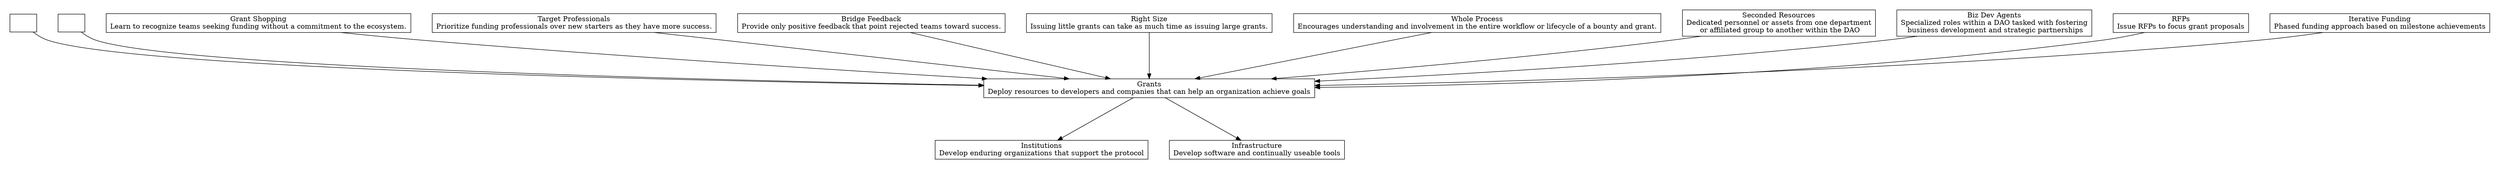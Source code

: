 digraph "" {
	graph [nodesep=0.6,
		rankdir=TB,
		ranksep=1.2
	];
	node [label="\N",
		shape=box
	];
	subgraph cluster_predecessors {
		graph [rank=max,
			style=invis
		];
		"Iterative Funding"	[label="Iterative Funding\nPhased funding approach based on milestone achievements"];
		RFPs	[label="RFPs\nIssue RFPs to focus grant proposals"];
		"Biz Dev Agents"	[label="Biz Dev Agents\nSpecialized roles within a DAO tasked with fostering\n business development and strategic partnerships"];
		"Seconded Resources"	[label="Seconded Resources\nDedicated personnel or assets from one department\n or affiliated group to another within the DAO"];
		"Whole Process"	[label="Whole Process\nEncourages understanding and involvement in the entire workflow or lifecycle of a bounty and grant."];
		"Right Size"	[label="Right Size\nIssuing little grants can take as much time as issuing large grants.\n"];
		"Bridge Feedback"	[label="Bridge Feedback\nProvide only positive feedback that point rejected teams toward success.\n"];
		"Target Professionals"	[label="Target Professionals\nPrioritize funding professionals over new starters as they have more success.\n"];
		"Grant Shopping"	[label="Grant Shopping\nLearn to recognize teams seeking funding without a commitment to the ecosystem.\n"];
		"Grand Shopping"	[label=""];
		Showcase	[label=""];
	}
	subgraph cluster_descendants {
		graph [rank=min,
			style=invis
		];
		Infrastructure	[label="Infrastructure\nDevelop software and continually useable tools"];
		Institutions	[label="Institutions\nDevelop enduring organizations that support the protocol"];
	}
	Grants	[label="Grants\nDeploy resources to developers and companies that can help an organization achieve goals"];
	Grants -> Infrastructure;
	Grants -> Institutions;
	"Iterative Funding" -> Grants;
	RFPs -> Grants;
	"Biz Dev Agents" -> Grants;
	"Seconded Resources" -> Grants;
	"Whole Process" -> Grants;
	"Right Size" -> Grants;
	"Bridge Feedback" -> Grants;
	"Target Professionals" -> Grants;
	"Grant Shopping" -> Grants;
	"Grand Shopping" -> Grants;
	Showcase -> Grants;
}
